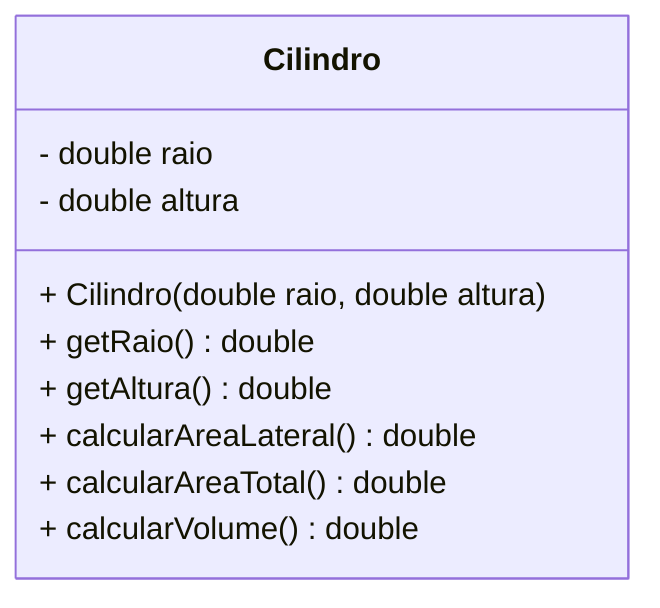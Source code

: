 classDiagram
    class Cilindro {
        - double raio
        - double altura
        + Cilindro(double raio, double altura)
        + getRaio() double
        + getAltura() double
        + calcularAreaLateral() double
        + calcularAreaTotal() double
        + calcularVolume() double
    }